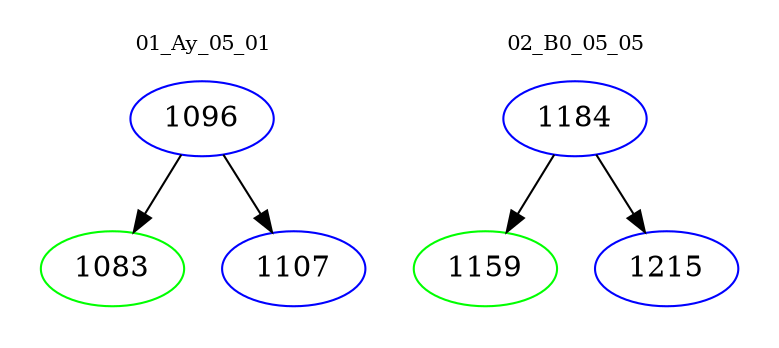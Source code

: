 digraph{
subgraph cluster_0 {
color = white
label = "01_Ay_05_01";
fontsize=10;
T0_1096 [label="1096", color="blue"]
T0_1096 -> T0_1083 [color="black"]
T0_1083 [label="1083", color="green"]
T0_1096 -> T0_1107 [color="black"]
T0_1107 [label="1107", color="blue"]
}
subgraph cluster_1 {
color = white
label = "02_B0_05_05";
fontsize=10;
T1_1184 [label="1184", color="blue"]
T1_1184 -> T1_1159 [color="black"]
T1_1159 [label="1159", color="green"]
T1_1184 -> T1_1215 [color="black"]
T1_1215 [label="1215", color="blue"]
}
}
